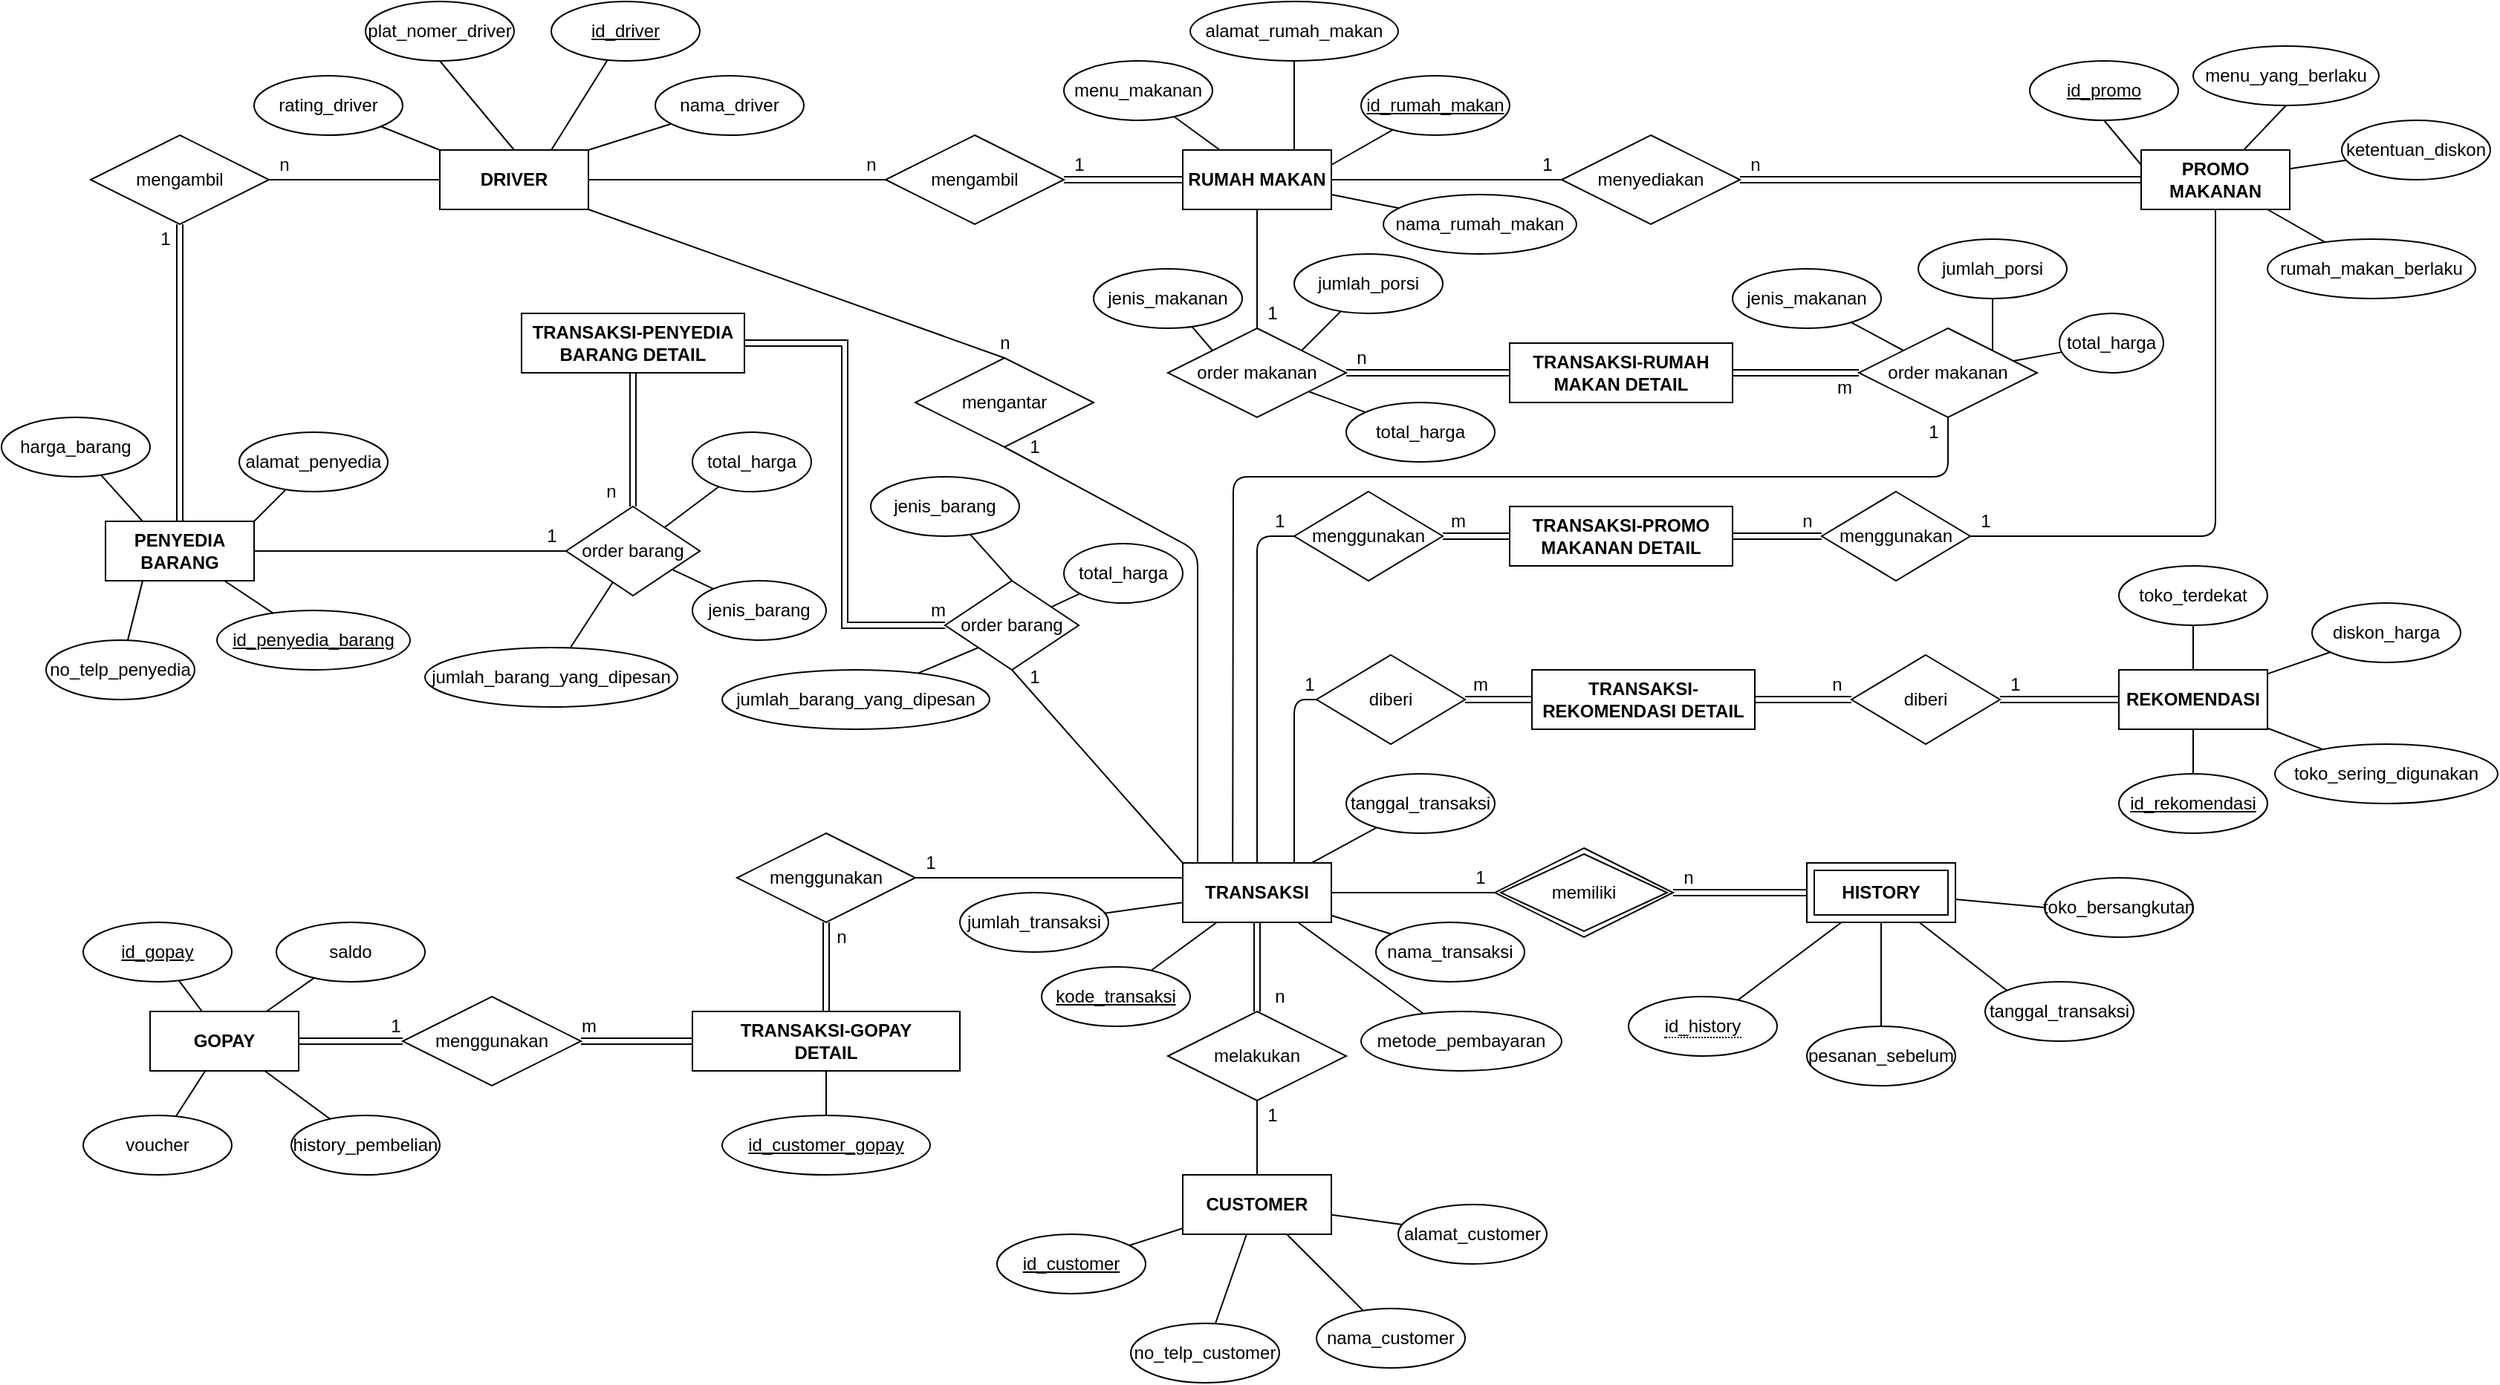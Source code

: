 <mxfile version="14.7.5" type="device"><diagram id="R2lEEEUBdFMjLlhIrx00" name="Page-1"><mxGraphModel dx="1020" dy="2212" grid="1" gridSize="10" guides="1" tooltips="1" connect="1" arrows="1" fold="1" page="1" pageScale="1" pageWidth="850" pageHeight="1100" math="0" shadow="0" extFonts="Permanent Marker^https://fonts.googleapis.com/css?family=Permanent+Marker"><root><mxCell id="0"/><mxCell id="1" parent="0"/><mxCell id="wQ3jVBRf1SH3BUSoqMfh-9" style="edgeStyle=orthogonalEdgeStyle;rounded=0;orthogonalLoop=1;jettySize=auto;html=1;shape=link;" parent="1" source="zCPy-GiqbjYnauFLNPoR-1" target="wQ3jVBRf1SH3BUSoqMfh-6" edge="1"><mxGeometry relative="1" as="geometry"/></mxCell><mxCell id="zCPy-GiqbjYnauFLNPoR-1" value="TRANSAKSI" style="whiteSpace=wrap;html=1;align=center;fontStyle=1" parent="1" vertex="1"><mxGeometry x="805" y="-410" width="100" height="40" as="geometry"/></mxCell><mxCell id="zCPy-GiqbjYnauFLNPoR-2" value="no_telp_customer" style="ellipse;whiteSpace=wrap;html=1;align=center;" parent="1" vertex="1"><mxGeometry x="770" y="-100" width="100" height="40" as="geometry"/></mxCell><mxCell id="zCPy-GiqbjYnauFLNPoR-3" value="alamat_customer" style="ellipse;whiteSpace=wrap;html=1;align=center;" parent="1" vertex="1"><mxGeometry x="950" y="-180" width="100" height="40" as="geometry"/></mxCell><mxCell id="zCPy-GiqbjYnauFLNPoR-4" value="nama_customer" style="ellipse;whiteSpace=wrap;html=1;align=center;" parent="1" vertex="1"><mxGeometry x="895" y="-110" width="100" height="40" as="geometry"/></mxCell><mxCell id="zCPy-GiqbjYnauFLNPoR-5" value="id_customer" style="ellipse;whiteSpace=wrap;html=1;align=center;fontStyle=4" parent="1" vertex="1"><mxGeometry x="680" y="-160" width="100" height="40" as="geometry"/></mxCell><mxCell id="zCPy-GiqbjYnauFLNPoR-6" value="&lt;b&gt;RUMAH MAKAN&lt;/b&gt;" style="whiteSpace=wrap;html=1;align=center;" parent="1" vertex="1"><mxGeometry x="805" y="-890" width="100" height="40" as="geometry"/></mxCell><mxCell id="zCPy-GiqbjYnauFLNPoR-8" value="menu_makanan" style="ellipse;whiteSpace=wrap;html=1;align=center;" parent="1" vertex="1"><mxGeometry x="725" y="-950" width="100" height="40" as="geometry"/></mxCell><mxCell id="zCPy-GiqbjYnauFLNPoR-9" value="alamat_rumah_makan" style="ellipse;whiteSpace=wrap;html=1;align=center;" parent="1" vertex="1"><mxGeometry x="810" y="-990" width="140" height="40" as="geometry"/></mxCell><mxCell id="zCPy-GiqbjYnauFLNPoR-10" value="nama_rumah_makan" style="ellipse;whiteSpace=wrap;html=1;align=center;" parent="1" vertex="1"><mxGeometry x="940" y="-860" width="130" height="40" as="geometry"/></mxCell><mxCell id="zCPy-GiqbjYnauFLNPoR-11" value="&lt;u&gt;id_rumah_makan&lt;/u&gt;" style="ellipse;whiteSpace=wrap;html=1;align=center;" parent="1" vertex="1"><mxGeometry x="925" y="-940" width="100" height="40" as="geometry"/></mxCell><mxCell id="6p3VLDAafcwre31My86s-50" style="edgeStyle=orthogonalEdgeStyle;shape=link;rounded=0;orthogonalLoop=1;jettySize=auto;html=1;entryX=0;entryY=0.5;entryDx=0;entryDy=0;" parent="1" source="zCPy-GiqbjYnauFLNPoR-12" target="6p3VLDAafcwre31My86s-41" edge="1"><mxGeometry relative="1" as="geometry"/></mxCell><mxCell id="zCPy-GiqbjYnauFLNPoR-12" value="order makanan" style="shape=rhombus;perimeter=rhombusPerimeter;whiteSpace=wrap;html=1;align=center;" parent="1" vertex="1"><mxGeometry x="795" y="-770" width="120" height="60" as="geometry"/></mxCell><mxCell id="zCPy-GiqbjYnauFLNPoR-13" value="GOPAY" style="whiteSpace=wrap;html=1;align=center;fontStyle=1" parent="1" vertex="1"><mxGeometry x="110" y="-310" width="100" height="40" as="geometry"/></mxCell><mxCell id="zCPy-GiqbjYnauFLNPoR-14" value="PENYEDIA BARANG" style="whiteSpace=wrap;html=1;align=center;fontStyle=1" parent="1" vertex="1"><mxGeometry x="80" y="-640" width="100" height="40" as="geometry"/></mxCell><mxCell id="zCPy-GiqbjYnauFLNPoR-15" value="order barang" style="shape=rhombus;perimeter=rhombusPerimeter;whiteSpace=wrap;html=1;align=center;" parent="1" vertex="1"><mxGeometry x="645" y="-600" width="90" height="60" as="geometry"/></mxCell><mxCell id="zCPy-GiqbjYnauFLNPoR-17" value="mengantar" style="shape=rhombus;perimeter=rhombusPerimeter;whiteSpace=wrap;html=1;align=center;" parent="1" vertex="1"><mxGeometry x="625" y="-750" width="120" height="60" as="geometry"/></mxCell><mxCell id="zCPy-GiqbjYnauFLNPoR-18" value="&lt;b&gt;DRIVER&lt;/b&gt;" style="whiteSpace=wrap;html=1;align=center;" parent="1" vertex="1"><mxGeometry x="305" y="-890" width="100" height="40" as="geometry"/></mxCell><mxCell id="_7qQx-xqpK2Z4sKuc0su-14" style="edgeStyle=orthogonalEdgeStyle;rounded=0;orthogonalLoop=1;jettySize=auto;html=1;shape=link;exitX=1;exitY=0.5;exitDx=0;exitDy=0;" parent="1" source="zCPy-GiqbjYnauFLNPoR-19" target="zCPy-GiqbjYnauFLNPoR-20" edge="1"><mxGeometry relative="1" as="geometry"><Array as="points"/><mxPoint x="1285" y="-870" as="sourcePoint"/></mxGeometry></mxCell><mxCell id="zCPy-GiqbjYnauFLNPoR-19" value="menyediakan" style="shape=rhombus;perimeter=rhombusPerimeter;whiteSpace=wrap;html=1;align=center;" parent="1" vertex="1"><mxGeometry x="1060" y="-900" width="120" height="60" as="geometry"/></mxCell><mxCell id="zCPy-GiqbjYnauFLNPoR-20" value="PROMO MAKANAN" style="whiteSpace=wrap;html=1;align=center;fontStyle=1" parent="1" vertex="1"><mxGeometry x="1450" y="-890" width="100" height="40" as="geometry"/></mxCell><mxCell id="_7qQx-xqpK2Z4sKuc0su-68" style="edgeStyle=orthogonalEdgeStyle;shape=link;rounded=0;orthogonalLoop=1;jettySize=auto;html=1;" parent="1" source="6p3VLDAafcwre31My86s-1" target="zCPy-GiqbjYnauFLNPoR-13" edge="1"><mxGeometry relative="1" as="geometry"><mxPoint x="160" y="-370" as="sourcePoint"/></mxGeometry></mxCell><mxCell id="6p3VLDAafcwre31My86s-3" style="edgeStyle=orthogonalEdgeStyle;rounded=0;orthogonalLoop=1;jettySize=auto;html=1;entryX=0.5;entryY=0;entryDx=0;entryDy=0;shape=link;" parent="1" source="zCPy-GiqbjYnauFLNPoR-25" target="6p3VLDAafcwre31My86s-2" edge="1"><mxGeometry relative="1" as="geometry"/></mxCell><mxCell id="zCPy-GiqbjYnauFLNPoR-25" value="menggunakan" style="shape=rhombus;perimeter=rhombusPerimeter;whiteSpace=wrap;html=1;align=center;" parent="1" vertex="1"><mxGeometry x="505" y="-430" width="120" height="60" as="geometry"/></mxCell><mxCell id="zCPy-GiqbjYnauFLNPoR-26" value="REKOMENDASI" style="whiteSpace=wrap;html=1;align=center;fontStyle=1" parent="1" vertex="1"><mxGeometry x="1435" y="-540" width="100" height="40" as="geometry"/></mxCell><mxCell id="_7qQx-xqpK2Z4sKuc0su-38" style="edgeStyle=orthogonalEdgeStyle;shape=link;rounded=0;orthogonalLoop=1;jettySize=auto;html=1;entryX=1;entryY=0.5;entryDx=0;entryDy=0;exitX=0;exitY=0.5;exitDx=0;exitDy=0;" parent="1" source="_7qQx-xqpK2Z4sKuc0su-39" target="_7qQx-xqpK2Z4sKuc0su-42" edge="1"><mxGeometry relative="1" as="geometry"><mxPoint x="1215" y="-390" as="sourcePoint"/><mxPoint x="1135" y="-390" as="targetPoint"/></mxGeometry></mxCell><mxCell id="zCPy-GiqbjYnauFLNPoR-29" value="id_driver" style="ellipse;whiteSpace=wrap;html=1;align=center;fontStyle=4" parent="1" vertex="1"><mxGeometry x="380" y="-990" width="100" height="40" as="geometry"/></mxCell><mxCell id="zCPy-GiqbjYnauFLNPoR-30" value="menu_yang_berlaku" style="ellipse;whiteSpace=wrap;html=1;align=center;" parent="1" vertex="1"><mxGeometry x="1485" y="-960" width="125" height="40" as="geometry"/></mxCell><mxCell id="zCPy-GiqbjYnauFLNPoR-31" value="rumah_makan_berlaku" style="ellipse;whiteSpace=wrap;html=1;align=center;" parent="1" vertex="1"><mxGeometry x="1535" y="-830" width="140" height="40" as="geometry"/></mxCell><mxCell id="zCPy-GiqbjYnauFLNPoR-32" value="ketentuan_diskon" style="ellipse;whiteSpace=wrap;html=1;align=center;" parent="1" vertex="1"><mxGeometry x="1585" y="-910" width="100" height="40" as="geometry"/></mxCell><mxCell id="zCPy-GiqbjYnauFLNPoR-33" value="no_telp_penyedia" style="ellipse;whiteSpace=wrap;html=1;align=center;" parent="1" vertex="1"><mxGeometry x="40" y="-560" width="100" height="40" as="geometry"/></mxCell><mxCell id="zCPy-GiqbjYnauFLNPoR-34" value="harga_barang" style="ellipse;whiteSpace=wrap;html=1;align=center;" parent="1" vertex="1"><mxGeometry x="10" y="-710" width="100" height="40" as="geometry"/></mxCell><mxCell id="zCPy-GiqbjYnauFLNPoR-35" value="alamat_penyedia" style="ellipse;whiteSpace=wrap;html=1;align=center;" parent="1" vertex="1"><mxGeometry x="170" y="-700" width="100" height="40" as="geometry"/></mxCell><mxCell id="zCPy-GiqbjYnauFLNPoR-36" value="id_penyedia_barang" style="ellipse;whiteSpace=wrap;html=1;align=center;fontStyle=4" parent="1" vertex="1"><mxGeometry x="155" y="-580" width="130" height="40" as="geometry"/></mxCell><mxCell id="zCPy-GiqbjYnauFLNPoR-37" value="voucher" style="ellipse;whiteSpace=wrap;html=1;align=center;" parent="1" vertex="1"><mxGeometry x="65" y="-240" width="100" height="40" as="geometry"/></mxCell><mxCell id="zCPy-GiqbjYnauFLNPoR-38" value="history_pembelian" style="ellipse;whiteSpace=wrap;html=1;align=center;" parent="1" vertex="1"><mxGeometry x="205" y="-240" width="100" height="40" as="geometry"/></mxCell><mxCell id="zCPy-GiqbjYnauFLNPoR-39" value="saldo" style="ellipse;whiteSpace=wrap;html=1;align=center;" parent="1" vertex="1"><mxGeometry x="195" y="-370" width="100" height="40" as="geometry"/></mxCell><mxCell id="zCPy-GiqbjYnauFLNPoR-40" value="&lt;u&gt;id_gopay&lt;/u&gt;" style="ellipse;whiteSpace=wrap;html=1;align=center;" parent="1" vertex="1"><mxGeometry x="65" y="-370" width="100" height="40" as="geometry"/></mxCell><mxCell id="zCPy-GiqbjYnauFLNPoR-41" value="&lt;u&gt;id_promo&lt;/u&gt;" style="ellipse;whiteSpace=wrap;html=1;align=center;" parent="1" vertex="1"><mxGeometry x="1375" y="-950" width="100" height="40" as="geometry"/></mxCell><mxCell id="zCPy-GiqbjYnauFLNPoR-50" value="pesanan_sebelum" style="ellipse;whiteSpace=wrap;html=1;align=center;" parent="1" vertex="1"><mxGeometry x="1225" y="-300" width="100" height="40" as="geometry"/></mxCell><mxCell id="zCPy-GiqbjYnauFLNPoR-51" value="toko_bersangkutan" style="ellipse;whiteSpace=wrap;html=1;align=center;" parent="1" vertex="1"><mxGeometry x="1385" y="-400" width="100" height="40" as="geometry"/></mxCell><mxCell id="zCPy-GiqbjYnauFLNPoR-52" value="tanggal_transaksi" style="ellipse;whiteSpace=wrap;html=1;align=center;" parent="1" vertex="1"><mxGeometry x="1345" y="-330" width="100" height="40" as="geometry"/></mxCell><mxCell id="zCPy-GiqbjYnauFLNPoR-58" value="rating_driver" style="ellipse;whiteSpace=wrap;html=1;align=center;" parent="1" vertex="1"><mxGeometry x="180" y="-940" width="100" height="40" as="geometry"/></mxCell><mxCell id="zCPy-GiqbjYnauFLNPoR-59" value="plat_nomer_driver" style="ellipse;whiteSpace=wrap;html=1;align=center;" parent="1" vertex="1"><mxGeometry x="255" y="-990" width="100" height="40" as="geometry"/></mxCell><mxCell id="zCPy-GiqbjYnauFLNPoR-60" value="nama_driver" style="ellipse;whiteSpace=wrap;html=1;align=center;" parent="1" vertex="1"><mxGeometry x="450" y="-940" width="100" height="40" as="geometry"/></mxCell><mxCell id="zCPy-GiqbjYnauFLNPoR-73" value="toko_sering_digunakan" style="ellipse;whiteSpace=wrap;html=1;align=center;" parent="1" vertex="1"><mxGeometry x="1540" y="-490" width="150" height="40" as="geometry"/></mxCell><mxCell id="zCPy-GiqbjYnauFLNPoR-74" value="id_rekomendasi" style="ellipse;whiteSpace=wrap;html=1;align=center;fontStyle=4" parent="1" vertex="1"><mxGeometry x="1435" y="-470" width="100" height="40" as="geometry"/></mxCell><mxCell id="zCPy-GiqbjYnauFLNPoR-75" value="diskon_harga" style="ellipse;whiteSpace=wrap;html=1;align=center;" parent="1" vertex="1"><mxGeometry x="1565" y="-585" width="100" height="40" as="geometry"/></mxCell><mxCell id="zCPy-GiqbjYnauFLNPoR-76" value="toko_terdekat" style="ellipse;whiteSpace=wrap;html=1;align=center;" parent="1" vertex="1"><mxGeometry x="1435" y="-610" width="100" height="40" as="geometry"/></mxCell><mxCell id="zCPy-GiqbjYnauFLNPoR-79" value="" style="endArrow=none;html=1;rounded=0;" parent="1" source="zCPy-GiqbjYnauFLNPoR-76" target="zCPy-GiqbjYnauFLNPoR-26" edge="1"><mxGeometry relative="1" as="geometry"><mxPoint x="1275" y="-580" as="sourcePoint"/><mxPoint x="1445" y="-580" as="targetPoint"/></mxGeometry></mxCell><mxCell id="zCPy-GiqbjYnauFLNPoR-80" value="" style="endArrow=none;html=1;rounded=0;exitX=0.5;exitY=1;exitDx=0;exitDy=0;" parent="1" source="zCPy-GiqbjYnauFLNPoR-30" target="zCPy-GiqbjYnauFLNPoR-20" edge="1"><mxGeometry relative="1" as="geometry"><mxPoint x="1780" y="-720" as="sourcePoint"/><mxPoint x="1940" y="-720" as="targetPoint"/></mxGeometry></mxCell><mxCell id="zCPy-GiqbjYnauFLNPoR-81" value="" style="endArrow=none;html=1;rounded=0;" parent="1" source="zCPy-GiqbjYnauFLNPoR-32" target="zCPy-GiqbjYnauFLNPoR-20" edge="1"><mxGeometry relative="1" as="geometry"><mxPoint x="1790" y="-710" as="sourcePoint"/><mxPoint x="1950" y="-710" as="targetPoint"/></mxGeometry></mxCell><mxCell id="zCPy-GiqbjYnauFLNPoR-82" value="" style="endArrow=none;html=1;rounded=0;" parent="1" source="zCPy-GiqbjYnauFLNPoR-31" target="zCPy-GiqbjYnauFLNPoR-20" edge="1"><mxGeometry relative="1" as="geometry"><mxPoint x="1595" y="-870" as="sourcePoint"/><mxPoint x="1960" y="-700" as="targetPoint"/></mxGeometry></mxCell><mxCell id="zCPy-GiqbjYnauFLNPoR-83" value="" style="endArrow=none;html=1;rounded=0;exitX=0.5;exitY=0;exitDx=0;exitDy=0;entryX=0.5;entryY=1;entryDx=0;entryDy=0;" parent="1" source="zCPy-GiqbjYnauFLNPoR-74" target="zCPy-GiqbjYnauFLNPoR-26" edge="1"><mxGeometry relative="1" as="geometry"><mxPoint x="1405" y="-480" as="sourcePoint"/><mxPoint x="1565" y="-480" as="targetPoint"/></mxGeometry></mxCell><mxCell id="zCPy-GiqbjYnauFLNPoR-84" value="" style="endArrow=none;html=1;rounded=0;" parent="1" source="zCPy-GiqbjYnauFLNPoR-26" target="zCPy-GiqbjYnauFLNPoR-73" edge="1"><mxGeometry relative="1" as="geometry"><mxPoint x="1415" y="-470" as="sourcePoint"/><mxPoint x="1575" y="-470" as="targetPoint"/></mxGeometry></mxCell><mxCell id="zCPy-GiqbjYnauFLNPoR-85" value="" style="endArrow=none;html=1;rounded=0;" parent="1" source="zCPy-GiqbjYnauFLNPoR-26" target="zCPy-GiqbjYnauFLNPoR-75" edge="1"><mxGeometry relative="1" as="geometry"><mxPoint x="1425" y="-460" as="sourcePoint"/><mxPoint x="1585" y="-460" as="targetPoint"/></mxGeometry></mxCell><mxCell id="zCPy-GiqbjYnauFLNPoR-87" value="" style="endArrow=none;html=1;rounded=0;entryX=1;entryY=0.25;entryDx=0;entryDy=0;" parent="1" source="zCPy-GiqbjYnauFLNPoR-11" target="zCPy-GiqbjYnauFLNPoR-6" edge="1"><mxGeometry relative="1" as="geometry"><mxPoint x="1675" y="-640" as="sourcePoint"/><mxPoint x="935" y="-860" as="targetPoint"/></mxGeometry></mxCell><mxCell id="zCPy-GiqbjYnauFLNPoR-89" value="" style="endArrow=none;html=1;rounded=0;exitX=0.75;exitY=0;exitDx=0;exitDy=0;" parent="1" source="zCPy-GiqbjYnauFLNPoR-6" target="zCPy-GiqbjYnauFLNPoR-9" edge="1"><mxGeometry relative="1" as="geometry"><mxPoint x="1145" y="-870" as="sourcePoint"/><mxPoint x="1085" y="-890" as="targetPoint"/></mxGeometry></mxCell><mxCell id="zCPy-GiqbjYnauFLNPoR-90" value="" style="endArrow=none;html=1;rounded=0;" parent="1" source="zCPy-GiqbjYnauFLNPoR-37" target="zCPy-GiqbjYnauFLNPoR-13" edge="1"><mxGeometry relative="1" as="geometry"><mxPoint x="207.5" y="-340" as="sourcePoint"/><mxPoint x="12.5" y="-150" as="targetPoint"/></mxGeometry></mxCell><mxCell id="zCPy-GiqbjYnauFLNPoR-91" value="" style="endArrow=none;html=1;rounded=0;" parent="1" source="zCPy-GiqbjYnauFLNPoR-13" target="zCPy-GiqbjYnauFLNPoR-38" edge="1"><mxGeometry relative="1" as="geometry"><mxPoint x="135" y="-450" as="sourcePoint"/><mxPoint x="245" y="-290" as="targetPoint"/></mxGeometry></mxCell><mxCell id="zCPy-GiqbjYnauFLNPoR-92" value="" style="endArrow=none;html=1;rounded=0;" parent="1" source="zCPy-GiqbjYnauFLNPoR-39" target="zCPy-GiqbjYnauFLNPoR-13" edge="1"><mxGeometry relative="1" as="geometry"><mxPoint x="145" y="-440" as="sourcePoint"/><mxPoint x="205" y="-280" as="targetPoint"/></mxGeometry></mxCell><mxCell id="zCPy-GiqbjYnauFLNPoR-93" value="" style="endArrow=none;html=1;rounded=0;" parent="1" source="zCPy-GiqbjYnauFLNPoR-40" target="zCPy-GiqbjYnauFLNPoR-13" edge="1"><mxGeometry relative="1" as="geometry"><mxPoint x="155" y="-430" as="sourcePoint"/><mxPoint x="95" y="-450" as="targetPoint"/></mxGeometry></mxCell><mxCell id="zCPy-GiqbjYnauFLNPoR-94" value="" style="endArrow=none;html=1;rounded=0;entryX=0.5;entryY=0;entryDx=0;entryDy=0;exitX=0.5;exitY=1;exitDx=0;exitDy=0;" parent="1" source="zCPy-GiqbjYnauFLNPoR-59" target="zCPy-GiqbjYnauFLNPoR-18" edge="1"><mxGeometry relative="1" as="geometry"><mxPoint x="605" y="-820" as="sourcePoint"/><mxPoint x="565" y="-780" as="targetPoint"/></mxGeometry></mxCell><mxCell id="zCPy-GiqbjYnauFLNPoR-95" value="" style="endArrow=none;html=1;rounded=0;entryX=1;entryY=0;entryDx=0;entryDy=0;" parent="1" source="zCPy-GiqbjYnauFLNPoR-60" target="zCPy-GiqbjYnauFLNPoR-18" edge="1"><mxGeometry relative="1" as="geometry"><mxPoint x="615" y="-810" as="sourcePoint"/><mxPoint x="575" y="-770" as="targetPoint"/></mxGeometry></mxCell><mxCell id="zCPy-GiqbjYnauFLNPoR-96" value="" style="endArrow=none;html=1;rounded=0;entryX=1;entryY=0.75;entryDx=0;entryDy=0;" parent="1" source="zCPy-GiqbjYnauFLNPoR-10" target="zCPy-GiqbjYnauFLNPoR-6" edge="1"><mxGeometry relative="1" as="geometry"><mxPoint x="1005" y="-880" as="sourcePoint"/><mxPoint x="935" y="-850" as="targetPoint"/></mxGeometry></mxCell><mxCell id="zCPy-GiqbjYnauFLNPoR-97" value="" style="endArrow=none;html=1;rounded=0;entryX=0.25;entryY=0;entryDx=0;entryDy=0;" parent="1" source="zCPy-GiqbjYnauFLNPoR-8" target="zCPy-GiqbjYnauFLNPoR-6" edge="1"><mxGeometry relative="1" as="geometry"><mxPoint x="865" y="-880" as="sourcePoint"/><mxPoint x="825" y="-840" as="targetPoint"/></mxGeometry></mxCell><mxCell id="zCPy-GiqbjYnauFLNPoR-98" value="" style="endArrow=none;html=1;rounded=0;entryX=0.75;entryY=0;entryDx=0;entryDy=0;" parent="1" source="zCPy-GiqbjYnauFLNPoR-29" target="zCPy-GiqbjYnauFLNPoR-18" edge="1"><mxGeometry relative="1" as="geometry"><mxPoint x="645" y="-780" as="sourcePoint"/><mxPoint x="605" y="-740" as="targetPoint"/></mxGeometry></mxCell><mxCell id="zCPy-GiqbjYnauFLNPoR-99" value="" style="endArrow=none;html=1;rounded=0;" parent="1" source="zCPy-GiqbjYnauFLNPoR-58" target="zCPy-GiqbjYnauFLNPoR-18" edge="1"><mxGeometry relative="1" as="geometry"><mxPoint x="655" y="-770" as="sourcePoint"/><mxPoint x="615" y="-730" as="targetPoint"/></mxGeometry></mxCell><mxCell id="zCPy-GiqbjYnauFLNPoR-100" value="" style="endArrow=none;html=1;rounded=0;exitX=1;exitY=0;exitDx=0;exitDy=0;" parent="1" source="zCPy-GiqbjYnauFLNPoR-14" target="zCPy-GiqbjYnauFLNPoR-35" edge="1"><mxGeometry relative="1" as="geometry"><mxPoint x="-190" y="-770" as="sourcePoint"/><mxPoint x="241.327" y="-683.615" as="targetPoint"/></mxGeometry></mxCell><mxCell id="zCPy-GiqbjYnauFLNPoR-101" value="" style="endArrow=none;html=1;rounded=0;entryX=0.25;entryY=0;entryDx=0;entryDy=0;" parent="1" source="zCPy-GiqbjYnauFLNPoR-34" target="zCPy-GiqbjYnauFLNPoR-14" edge="1"><mxGeometry relative="1" as="geometry"><mxPoint x="-180" y="-760" as="sourcePoint"/><mxPoint x="-20" y="-760" as="targetPoint"/></mxGeometry></mxCell><mxCell id="zCPy-GiqbjYnauFLNPoR-106" value="" style="endArrow=none;html=1;rounded=0;entryX=0.25;entryY=1;entryDx=0;entryDy=0;" parent="1" source="zCPy-GiqbjYnauFLNPoR-33" target="zCPy-GiqbjYnauFLNPoR-14" edge="1"><mxGeometry relative="1" as="geometry"><mxPoint x="-130" y="-710" as="sourcePoint"/><mxPoint x="30" y="-710" as="targetPoint"/></mxGeometry></mxCell><mxCell id="zCPy-GiqbjYnauFLNPoR-110" value="" style="endArrow=none;html=1;rounded=0;entryX=0;entryY=0.5;entryDx=0;entryDy=0;" parent="1" source="_7qQx-xqpK2Z4sKuc0su-39" target="zCPy-GiqbjYnauFLNPoR-51" edge="1"><mxGeometry relative="1" as="geometry"><mxPoint x="1315" y="-390" as="sourcePoint"/><mxPoint x="1125" y="-300" as="targetPoint"/></mxGeometry></mxCell><mxCell id="zCPy-GiqbjYnauFLNPoR-111" value="" style="endArrow=none;html=1;rounded=0;entryX=0;entryY=0;entryDx=0;entryDy=0;" parent="1" source="_7qQx-xqpK2Z4sKuc0su-39" target="zCPy-GiqbjYnauFLNPoR-52" edge="1"><mxGeometry relative="1" as="geometry"><mxPoint x="1290" y="-370" as="sourcePoint"/><mxPoint x="1135" y="-290" as="targetPoint"/></mxGeometry></mxCell><mxCell id="zCPy-GiqbjYnauFLNPoR-112" value="" style="endArrow=none;html=1;rounded=0;" parent="1" source="_7qQx-xqpK2Z4sKuc0su-39" target="_7qQx-xqpK2Z4sKuc0su-41" edge="1"><mxGeometry relative="1" as="geometry"><mxPoint x="1215" y="-370" as="sourcePoint"/><mxPoint x="1189.096" y="-327.524" as="targetPoint"/></mxGeometry></mxCell><mxCell id="zCPy-GiqbjYnauFLNPoR-113" value="" style="endArrow=none;html=1;rounded=0;entryX=0.5;entryY=0;entryDx=0;entryDy=0;" parent="1" source="_7qQx-xqpK2Z4sKuc0su-39" target="zCPy-GiqbjYnauFLNPoR-50" edge="1"><mxGeometry relative="1" as="geometry"><mxPoint x="1261" y="-370" as="sourcePoint"/><mxPoint x="1155" y="-270" as="targetPoint"/></mxGeometry></mxCell><mxCell id="_7qQx-xqpK2Z4sKuc0su-1" value="" style="endArrow=none;html=1;rounded=0;exitX=0;exitY=0.25;exitDx=0;exitDy=0;entryX=0.5;entryY=1;entryDx=0;entryDy=0;" parent="1" source="zCPy-GiqbjYnauFLNPoR-20" target="zCPy-GiqbjYnauFLNPoR-41" edge="1"><mxGeometry relative="1" as="geometry"><mxPoint x="1627.6" y="-903" as="sourcePoint"/><mxPoint x="1560" y="-880" as="targetPoint"/></mxGeometry></mxCell><mxCell id="_7qQx-xqpK2Z4sKuc0su-7" value="n" style="text;html=1;align=center;verticalAlign=middle;resizable=0;points=[];autosize=1;" parent="1" vertex="1"><mxGeometry x="915" y="-760" width="20" height="20" as="geometry"/></mxCell><mxCell id="_7qQx-xqpK2Z4sKuc0su-9" value="m" style="text;html=1;align=center;verticalAlign=middle;resizable=0;points=[];autosize=1;" parent="1" vertex="1"><mxGeometry x="1235" y="-740" width="30" height="20" as="geometry"/></mxCell><mxCell id="_7qQx-xqpK2Z4sKuc0su-13" value="n" style="text;html=1;align=center;verticalAlign=middle;resizable=0;points=[];autosize=1;" parent="1" vertex="1"><mxGeometry x="1180" y="-890" width="20" height="20" as="geometry"/></mxCell><mxCell id="_7qQx-xqpK2Z4sKuc0su-15" value="1" style="text;html=1;align=center;verticalAlign=middle;resizable=0;points=[];autosize=1;" parent="1" vertex="1"><mxGeometry x="1040" y="-890" width="20" height="20" as="geometry"/></mxCell><mxCell id="_7qQx-xqpK2Z4sKuc0su-16" value="" style="endArrow=none;html=1;entryX=0;entryY=0.5;entryDx=0;entryDy=0;exitX=1;exitY=0.5;exitDx=0;exitDy=0;shape=link;" parent="1" source="6p3VLDAafcwre31My86s-59" target="6p3VLDAafcwre31My86s-64" edge="1"><mxGeometry width="50" height="50" relative="1" as="geometry"><mxPoint x="865" y="-560" as="sourcePoint"/><mxPoint x="1025" y="-630" as="targetPoint"/></mxGeometry></mxCell><mxCell id="_7qQx-xqpK2Z4sKuc0su-17" value="n" style="text;html=1;align=center;verticalAlign=middle;resizable=0;points=[];autosize=1;" parent="1" vertex="1"><mxGeometry x="1215" y="-650" width="20" height="20" as="geometry"/></mxCell><mxCell id="_7qQx-xqpK2Z4sKuc0su-18" value="" style="endArrow=none;html=1;entryX=1;entryY=0.5;entryDx=0;entryDy=0;exitX=0;exitY=0.5;exitDx=0;exitDy=0;shape=link;" parent="1" source="6p3VLDAafcwre31My86s-58" target="6p3VLDAafcwre31My86s-64" edge="1"><mxGeometry width="50" height="50" relative="1" as="geometry"><mxPoint x="915" y="-560" as="sourcePoint"/><mxPoint x="1145" y="-630" as="targetPoint"/></mxGeometry></mxCell><mxCell id="_7qQx-xqpK2Z4sKuc0su-19" value="m" style="text;html=1;align=center;verticalAlign=middle;resizable=0;points=[];autosize=1;" parent="1" vertex="1"><mxGeometry x="975" y="-650" width="30" height="20" as="geometry"/></mxCell><mxCell id="_7qQx-xqpK2Z4sKuc0su-23" style="edgeStyle=orthogonalEdgeStyle;shape=link;rounded=0;orthogonalLoop=1;jettySize=auto;html=1;entryX=0;entryY=0.5;entryDx=0;entryDy=0;" parent="1" source="_7qQx-xqpK2Z4sKuc0su-20" target="zCPy-GiqbjYnauFLNPoR-6" edge="1"><mxGeometry relative="1" as="geometry"/></mxCell><mxCell id="_7qQx-xqpK2Z4sKuc0su-20" value="mengambil" style="shape=rhombus;perimeter=rhombusPerimeter;whiteSpace=wrap;html=1;align=center;" parent="1" vertex="1"><mxGeometry x="605" y="-900" width="120" height="60" as="geometry"/></mxCell><mxCell id="_7qQx-xqpK2Z4sKuc0su-21" value="" style="endArrow=none;html=1;entryX=1;entryY=0.5;entryDx=0;entryDy=0;exitX=0;exitY=0.5;exitDx=0;exitDy=0;" parent="1" source="_7qQx-xqpK2Z4sKuc0su-20" target="zCPy-GiqbjYnauFLNPoR-18" edge="1"><mxGeometry width="50" height="50" relative="1" as="geometry"><mxPoint x="515" y="-870" as="sourcePoint"/><mxPoint x="855" y="-750" as="targetPoint"/></mxGeometry></mxCell><mxCell id="_7qQx-xqpK2Z4sKuc0su-22" value="1" style="text;html=1;align=center;verticalAlign=middle;resizable=0;points=[];autosize=1;" parent="1" vertex="1"><mxGeometry x="725" y="-890" width="20" height="20" as="geometry"/></mxCell><mxCell id="_7qQx-xqpK2Z4sKuc0su-24" value="n" style="text;html=1;align=center;verticalAlign=middle;resizable=0;points=[];autosize=1;" parent="1" vertex="1"><mxGeometry x="585" y="-890" width="20" height="20" as="geometry"/></mxCell><mxCell id="_7qQx-xqpK2Z4sKuc0su-30" value="n" style="text;html=1;align=center;verticalAlign=middle;resizable=0;points=[];autosize=1;" parent="1" vertex="1"><mxGeometry x="565" y="-370" width="20" height="20" as="geometry"/></mxCell><mxCell id="_7qQx-xqpK2Z4sKuc0su-31" value="m" style="text;html=1;align=center;verticalAlign=middle;resizable=0;points=[];autosize=1;" parent="1" vertex="1"><mxGeometry x="390" y="-310" width="30" height="20" as="geometry"/></mxCell><mxCell id="_7qQx-xqpK2Z4sKuc0su-36" value="" style="endArrow=none;html=1;entryX=0;entryY=0.5;entryDx=0;entryDy=0;exitX=1;exitY=0.5;exitDx=0;exitDy=0;" parent="1" source="zCPy-GiqbjYnauFLNPoR-1" target="_7qQx-xqpK2Z4sKuc0su-42" edge="1"><mxGeometry width="50" height="50" relative="1" as="geometry"><mxPoint x="815" y="-400" as="sourcePoint"/><mxPoint x="1015" y="-390" as="targetPoint"/><Array as="points"/></mxGeometry></mxCell><mxCell id="_7qQx-xqpK2Z4sKuc0su-37" value="n" style="text;html=1;align=center;verticalAlign=middle;resizable=0;points=[];autosize=1;" parent="1" vertex="1"><mxGeometry x="1135" y="-410" width="20" height="20" as="geometry"/></mxCell><mxCell id="_7qQx-xqpK2Z4sKuc0su-39" value="HISTORY" style="shape=ext;margin=3;double=1;whiteSpace=wrap;html=1;align=center;fontStyle=1" parent="1" vertex="1"><mxGeometry x="1225" y="-410" width="100" height="40" as="geometry"/></mxCell><mxCell id="_7qQx-xqpK2Z4sKuc0su-41" value="&lt;span style=&quot;border-bottom: 1px dotted&quot;&gt;id_history&lt;/span&gt;" style="ellipse;whiteSpace=wrap;html=1;align=center;" parent="1" vertex="1"><mxGeometry x="1105" y="-320" width="100" height="40" as="geometry"/></mxCell><mxCell id="_7qQx-xqpK2Z4sKuc0su-42" value="memiliki" style="shape=rhombus;double=1;perimeter=rhombusPerimeter;whiteSpace=wrap;html=1;align=center;" parent="1" vertex="1"><mxGeometry x="1015" y="-420" width="120" height="60" as="geometry"/></mxCell><mxCell id="_7qQx-xqpK2Z4sKuc0su-44" value="1" style="text;html=1;align=center;verticalAlign=middle;resizable=0;points=[];autosize=1;" parent="1" vertex="1"><mxGeometry x="995" y="-410" width="20" height="20" as="geometry"/></mxCell><mxCell id="_7qQx-xqpK2Z4sKuc0su-48" value="" style="endArrow=none;html=1;exitX=1;exitY=0.5;exitDx=0;exitDy=0;entryX=0;entryY=0.5;entryDx=0;entryDy=0;shape=link;" parent="1" source="FRT0Gg43aHULuBGoozpp-1" target="6p3VLDAafcwre31My86s-66" edge="1"><mxGeometry width="50" height="50" relative="1" as="geometry"><mxPoint x="985" y="-520" as="sourcePoint"/><mxPoint x="1035" y="-520" as="targetPoint"/></mxGeometry></mxCell><mxCell id="_7qQx-xqpK2Z4sKuc0su-49" value="n" style="text;html=1;align=center;verticalAlign=middle;resizable=0;points=[];autosize=1;" parent="1" vertex="1"><mxGeometry x="1235" y="-540" width="20" height="20" as="geometry"/></mxCell><mxCell id="_7qQx-xqpK2Z4sKuc0su-51" value="m" style="text;html=1;align=center;verticalAlign=middle;resizable=0;points=[];autosize=1;" parent="1" vertex="1"><mxGeometry x="990" y="-540" width="30" height="20" as="geometry"/></mxCell><mxCell id="_7qQx-xqpK2Z4sKuc0su-54" value="" style="endArrow=none;html=1;entryX=1;entryY=1;entryDx=0;entryDy=0;exitX=0.5;exitY=0;exitDx=0;exitDy=0;" parent="1" source="zCPy-GiqbjYnauFLNPoR-17" target="zCPy-GiqbjYnauFLNPoR-18" edge="1"><mxGeometry width="50" height="50" relative="1" as="geometry"><mxPoint x="615" y="-860" as="sourcePoint"/><mxPoint x="505" y="-860" as="targetPoint"/></mxGeometry></mxCell><mxCell id="_7qQx-xqpK2Z4sKuc0su-55" value="1" style="text;html=1;align=center;verticalAlign=middle;resizable=0;points=[];autosize=1;" parent="1" vertex="1"><mxGeometry x="695" y="-700" width="20" height="20" as="geometry"/></mxCell><mxCell id="_7qQx-xqpK2Z4sKuc0su-56" value="" style="endArrow=none;html=1;entryX=0.1;entryY=0;entryDx=0;entryDy=0;exitX=0.5;exitY=1;exitDx=0;exitDy=0;entryPerimeter=0;" parent="1" source="zCPy-GiqbjYnauFLNPoR-17" target="zCPy-GiqbjYnauFLNPoR-1" edge="1"><mxGeometry width="50" height="50" relative="1" as="geometry"><mxPoint x="715" y="-750" as="sourcePoint"/><mxPoint x="505" y="-840" as="targetPoint"/><Array as="points"><mxPoint x="815" y="-620"/></Array></mxGeometry></mxCell><mxCell id="_7qQx-xqpK2Z4sKuc0su-57" value="n" style="text;html=1;align=center;verticalAlign=middle;resizable=0;points=[];autosize=1;" parent="1" vertex="1"><mxGeometry x="675" y="-770" width="20" height="20" as="geometry"/></mxCell><mxCell id="_7qQx-xqpK2Z4sKuc0su-85" style="edgeStyle=orthogonalEdgeStyle;shape=link;rounded=0;orthogonalLoop=1;jettySize=auto;html=1;entryX=0.5;entryY=0;entryDx=0;entryDy=0;exitX=0.5;exitY=1;exitDx=0;exitDy=0;" parent="1" source="_7qQx-xqpK2Z4sKuc0su-58" target="zCPy-GiqbjYnauFLNPoR-14" edge="1"><mxGeometry relative="1" as="geometry"><mxPoint x="130" y="-710" as="sourcePoint"/></mxGeometry></mxCell><mxCell id="_7qQx-xqpK2Z4sKuc0su-58" value="mengambil" style="shape=rhombus;perimeter=rhombusPerimeter;whiteSpace=wrap;html=1;align=center;" parent="1" vertex="1"><mxGeometry x="70" y="-900" width="120" height="60" as="geometry"/></mxCell><mxCell id="_7qQx-xqpK2Z4sKuc0su-60" value="1" style="text;html=1;align=center;verticalAlign=middle;resizable=0;points=[];autosize=1;" parent="1" vertex="1"><mxGeometry x="110" y="-840" width="20" height="20" as="geometry"/></mxCell><mxCell id="_7qQx-xqpK2Z4sKuc0su-62" value="" style="endArrow=none;html=1;rounded=0;" parent="1" source="zCPy-GiqbjYnauFLNPoR-14" target="zCPy-GiqbjYnauFLNPoR-36" edge="1"><mxGeometry relative="1" as="geometry"><mxPoint x="600" y="-680" as="sourcePoint"/><mxPoint x="760" y="-680" as="targetPoint"/></mxGeometry></mxCell><mxCell id="_7qQx-xqpK2Z4sKuc0su-63" value="n" style="text;html=1;align=center;verticalAlign=middle;resizable=0;points=[];autosize=1;" parent="1" vertex="1"><mxGeometry x="190" y="-890" width="20" height="20" as="geometry"/></mxCell><mxCell id="_7qQx-xqpK2Z4sKuc0su-65" value="" style="endArrow=none;html=1;entryX=1;entryY=0.5;entryDx=0;entryDy=0;exitX=0;exitY=0.5;exitDx=0;exitDy=0;" parent="1" source="zCPy-GiqbjYnauFLNPoR-19" target="zCPy-GiqbjYnauFLNPoR-6" edge="1"><mxGeometry width="50" height="50" relative="1" as="geometry"><mxPoint x="715" y="-750" as="sourcePoint"/><mxPoint x="505" y="-840" as="targetPoint"/></mxGeometry></mxCell><mxCell id="_7qQx-xqpK2Z4sKuc0su-67" value="" style="endArrow=none;html=1;entryX=0;entryY=0.25;entryDx=0;entryDy=0;exitX=1;exitY=0.5;exitDx=0;exitDy=0;" parent="1" source="zCPy-GiqbjYnauFLNPoR-25" target="zCPy-GiqbjYnauFLNPoR-1" edge="1"><mxGeometry width="50" height="50" relative="1" as="geometry"><mxPoint x="565" y="-460" as="sourcePoint"/><mxPoint x="325" y="-460" as="targetPoint"/></mxGeometry></mxCell><mxCell id="_7qQx-xqpK2Z4sKuc0su-84" value="" style="endArrow=none;html=1;entryX=0;entryY=0.5;entryDx=0;entryDy=0;exitX=1;exitY=0.5;exitDx=0;exitDy=0;" parent="1" source="_7qQx-xqpK2Z4sKuc0su-58" target="zCPy-GiqbjYnauFLNPoR-18" edge="1"><mxGeometry width="50" height="50" relative="1" as="geometry"><mxPoint x="525" y="-410" as="sourcePoint"/><mxPoint x="285" y="-410" as="targetPoint"/><Array as="points"/></mxGeometry></mxCell><mxCell id="_7qQx-xqpK2Z4sKuc0su-89" value="jumlah_porsi" style="ellipse;whiteSpace=wrap;html=1;align=center;" parent="1" vertex="1"><mxGeometry x="880" y="-820" width="100" height="40" as="geometry"/></mxCell><mxCell id="_7qQx-xqpK2Z4sKuc0su-90" value="jenis_makanan" style="ellipse;whiteSpace=wrap;html=1;align=center;" parent="1" vertex="1"><mxGeometry x="745" y="-810" width="100" height="40" as="geometry"/></mxCell><mxCell id="_7qQx-xqpK2Z4sKuc0su-92" value="total_harga" style="ellipse;whiteSpace=wrap;html=1;align=center;" parent="1" vertex="1"><mxGeometry x="915" y="-720" width="100" height="40" as="geometry"/></mxCell><mxCell id="_7qQx-xqpK2Z4sKuc0su-93" value="" style="endArrow=none;html=1;exitX=0;exitY=0;exitDx=0;exitDy=0;" parent="1" source="zCPy-GiqbjYnauFLNPoR-12" target="_7qQx-xqpK2Z4sKuc0su-90" edge="1"><mxGeometry width="50" height="50" relative="1" as="geometry"><mxPoint x="455" y="-810" as="sourcePoint"/><mxPoint x="455" y="-880" as="targetPoint"/></mxGeometry></mxCell><mxCell id="_7qQx-xqpK2Z4sKuc0su-94" value="" style="endArrow=none;html=1;exitX=1;exitY=0;exitDx=0;exitDy=0;" parent="1" source="zCPy-GiqbjYnauFLNPoR-12" target="_7qQx-xqpK2Z4sKuc0su-89" edge="1"><mxGeometry width="50" height="50" relative="1" as="geometry"><mxPoint x="835" y="-745" as="sourcePoint"/><mxPoint x="814.077" y="-790.332" as="targetPoint"/></mxGeometry></mxCell><mxCell id="_7qQx-xqpK2Z4sKuc0su-95" value="" style="endArrow=none;html=1;" parent="1" source="zCPy-GiqbjYnauFLNPoR-12" target="_7qQx-xqpK2Z4sKuc0su-92" edge="1"><mxGeometry width="50" height="50" relative="1" as="geometry"><mxPoint x="845" y="-735" as="sourcePoint"/><mxPoint x="824.077" y="-780.332" as="targetPoint"/></mxGeometry></mxCell><mxCell id="_7qQx-xqpK2Z4sKuc0su-96" value="jenis_barang" style="ellipse;whiteSpace=wrap;html=1;align=center;" parent="1" vertex="1"><mxGeometry x="595" y="-670" width="100" height="40" as="geometry"/></mxCell><mxCell id="_7qQx-xqpK2Z4sKuc0su-97" value="jumlah_barang_yang_dipesan" style="ellipse;whiteSpace=wrap;html=1;align=center;" parent="1" vertex="1"><mxGeometry x="495" y="-540" width="180" height="40" as="geometry"/></mxCell><mxCell id="_7qQx-xqpK2Z4sKuc0su-98" value="total_harga" style="ellipse;whiteSpace=wrap;html=1;align=center;" parent="1" vertex="1"><mxGeometry x="725" y="-625" width="80" height="40" as="geometry"/></mxCell><mxCell id="_7qQx-xqpK2Z4sKuc0su-99" value="" style="endArrow=none;html=1;exitX=0.5;exitY=0;exitDx=0;exitDy=0;" parent="1" source="zCPy-GiqbjYnauFLNPoR-15" target="_7qQx-xqpK2Z4sKuc0su-96" edge="1"><mxGeometry width="50" height="50" relative="1" as="geometry"><mxPoint x="835" y="-705" as="sourcePoint"/><mxPoint x="814.077" y="-750.332" as="targetPoint"/></mxGeometry></mxCell><mxCell id="_7qQx-xqpK2Z4sKuc0su-100" value="" style="endArrow=none;html=1;exitX=0;exitY=1;exitDx=0;exitDy=0;" parent="1" source="zCPy-GiqbjYnauFLNPoR-15" target="_7qQx-xqpK2Z4sKuc0su-97" edge="1"><mxGeometry width="50" height="50" relative="1" as="geometry"><mxPoint x="845" y="-695" as="sourcePoint"/><mxPoint x="824.077" y="-740.332" as="targetPoint"/></mxGeometry></mxCell><mxCell id="_7qQx-xqpK2Z4sKuc0su-101" value="" style="endArrow=none;html=1;" parent="1" source="zCPy-GiqbjYnauFLNPoR-15" target="_7qQx-xqpK2Z4sKuc0su-98" edge="1"><mxGeometry width="50" height="50" relative="1" as="geometry"><mxPoint x="855" y="-685" as="sourcePoint"/><mxPoint x="834.077" y="-730.332" as="targetPoint"/></mxGeometry></mxCell><mxCell id="FRT0Gg43aHULuBGoozpp-6" style="edgeStyle=orthogonalEdgeStyle;shape=link;rounded=0;orthogonalLoop=1;jettySize=auto;html=1;" parent="1" source="6p3VLDAafcwre31My86s-1" target="6p3VLDAafcwre31My86s-2" edge="1"><mxGeometry relative="1" as="geometry"/></mxCell><mxCell id="6p3VLDAafcwre31My86s-1" value="menggunakan" style="shape=rhombus;perimeter=rhombusPerimeter;whiteSpace=wrap;html=1;align=center;" parent="1" vertex="1"><mxGeometry x="280" y="-320" width="120" height="60" as="geometry"/></mxCell><mxCell id="6p3VLDAafcwre31My86s-2" value="&lt;table border=&quot;0&quot; cellpadding=&quot;0&quot; cellspacing=&quot;0&quot; width=&quot;146&quot; style=&quot;border-collapse: collapse ; width: 109pt&quot;&gt;&lt;tbody&gt;&lt;tr style=&quot;height: 14.4pt&quot;&gt;  &lt;td height=&quot;19&quot; class=&quot;xl65&quot; width=&quot;146&quot; style=&quot;height: 14.4pt ; width: 109pt&quot;&gt;TRANSAKSI-GOPAY&lt;br&gt;  DETAIL&lt;/td&gt;&lt;/tr&gt;&lt;/tbody&gt;&lt;/table&gt;" style="whiteSpace=wrap;html=1;align=center;fontStyle=1" parent="1" vertex="1"><mxGeometry x="475" y="-310" width="180" height="40" as="geometry"/></mxCell><mxCell id="6p3VLDAafcwre31My86s-5" value="1" style="text;html=1;align=center;verticalAlign=middle;resizable=0;points=[];autosize=1;" parent="1" vertex="1"><mxGeometry x="265" y="-310" width="20" height="20" as="geometry"/></mxCell><mxCell id="6p3VLDAafcwre31My86s-6" value="1" style="text;html=1;align=center;verticalAlign=middle;resizable=0;points=[];autosize=1;" parent="1" vertex="1"><mxGeometry x="625" y="-420" width="20" height="20" as="geometry"/></mxCell><mxCell id="6p3VLDAafcwre31My86s-7" value="&lt;table border=&quot;0&quot; cellpadding=&quot;0&quot; cellspacing=&quot;0&quot; width=&quot;146&quot; style=&quot;border-collapse: collapse ; width: 109pt&quot;&gt;&lt;tbody&gt;&lt;tr style=&quot;height: 14.4pt&quot;&gt;  &lt;td height=&quot;19&quot; class=&quot;xl63&quot; width=&quot;146&quot; style=&quot;height: 14.4pt ; width: 109pt&quot;&gt;id_customer_gopay&lt;/td&gt;&lt;/tr&gt;&lt;/tbody&gt;&lt;/table&gt;" style="ellipse;whiteSpace=wrap;html=1;align=center;fontStyle=4;" parent="1" vertex="1"><mxGeometry x="495" y="-240" width="140" height="40" as="geometry"/></mxCell><mxCell id="6p3VLDAafcwre31My86s-8" value="" style="endArrow=none;html=1;rounded=0;" parent="1" source="6p3VLDAafcwre31My86s-7" target="6p3VLDAafcwre31My86s-2" edge="1"><mxGeometry relative="1" as="geometry"><mxPoint x="415" y="-300" as="sourcePoint"/><mxPoint x="575" y="-300" as="targetPoint"/></mxGeometry></mxCell><mxCell id="6p3VLDAafcwre31My86s-35" style="edgeStyle=orthogonalEdgeStyle;shape=link;rounded=0;orthogonalLoop=1;jettySize=auto;html=1;entryX=0;entryY=0.5;entryDx=0;entryDy=0;" parent="1" source="6p3VLDAafcwre31My86s-9" target="zCPy-GiqbjYnauFLNPoR-15" edge="1"><mxGeometry relative="1" as="geometry"/></mxCell><mxCell id="6p3VLDAafcwre31My86s-9" value="&lt;table border=&quot;0&quot; cellpadding=&quot;0&quot; cellspacing=&quot;0&quot; width=&quot;146&quot; style=&quot;border-collapse: collapse ; width: 109pt&quot;&gt;&lt;tbody&gt;&lt;tr style=&quot;height: 14.4pt&quot;&gt;  &lt;td height=&quot;19&quot; class=&quot;xl65&quot; width=&quot;146&quot; style=&quot;height: 14.4pt ; width: 109pt&quot;&gt;TRANSAKSI-PENYEDIA&lt;br&gt;  BARANG DETAIL&lt;/td&gt;&lt;/tr&gt;&lt;/tbody&gt;&lt;/table&gt;" style="whiteSpace=wrap;html=1;align=center;fontStyle=1" parent="1" vertex="1"><mxGeometry x="360" y="-780" width="150" height="40" as="geometry"/></mxCell><mxCell id="6p3VLDAafcwre31My86s-34" style="edgeStyle=orthogonalEdgeStyle;shape=link;rounded=0;orthogonalLoop=1;jettySize=auto;html=1;" parent="1" source="6p3VLDAafcwre31My86s-21" target="6p3VLDAafcwre31My86s-9" edge="1"><mxGeometry relative="1" as="geometry"/></mxCell><mxCell id="6p3VLDAafcwre31My86s-21" value="order barang" style="shape=rhombus;perimeter=rhombusPerimeter;whiteSpace=wrap;html=1;align=center;" parent="1" vertex="1"><mxGeometry x="390" y="-650" width="90" height="60" as="geometry"/></mxCell><mxCell id="6p3VLDAafcwre31My86s-22" value="n" style="text;html=1;align=center;verticalAlign=middle;resizable=0;points=[];autosize=1;" parent="1" vertex="1"><mxGeometry x="410" y="-670" width="20" height="20" as="geometry"/></mxCell><mxCell id="6p3VLDAafcwre31My86s-23" value="m" style="text;html=1;align=center;verticalAlign=middle;resizable=0;points=[];autosize=1;" parent="1" vertex="1"><mxGeometry x="625" y="-590" width="30" height="20" as="geometry"/></mxCell><mxCell id="6p3VLDAafcwre31My86s-26" value="total_harga" style="ellipse;whiteSpace=wrap;html=1;align=center;" parent="1" vertex="1"><mxGeometry x="475" y="-700" width="80" height="40" as="geometry"/></mxCell><mxCell id="6p3VLDAafcwre31My86s-28" value="" style="endArrow=none;html=1;" parent="1" source="6p3VLDAafcwre31My86s-21" target="6p3VLDAafcwre31My86s-38" edge="1"><mxGeometry width="50" height="50" relative="1" as="geometry"><mxPoint x="290" y="-670" as="sourcePoint"/><mxPoint x="388.874" y="-601.424" as="targetPoint"/></mxGeometry></mxCell><mxCell id="6p3VLDAafcwre31My86s-29" value="" style="endArrow=none;html=1;" parent="1" source="6p3VLDAafcwre31My86s-21" target="6p3VLDAafcwre31My86s-26" edge="1"><mxGeometry width="50" height="50" relative="1" as="geometry"><mxPoint x="600" y="-735" as="sourcePoint"/><mxPoint x="579.077" y="-780.332" as="targetPoint"/></mxGeometry></mxCell><mxCell id="6p3VLDAafcwre31My86s-31" value="jenis_barang" style="ellipse;whiteSpace=wrap;html=1;align=center;" parent="1" vertex="1"><mxGeometry x="475" y="-600" width="90" height="40" as="geometry"/></mxCell><mxCell id="6p3VLDAafcwre31My86s-32" value="" style="endArrow=none;html=1;" parent="1" source="6p3VLDAafcwre31My86s-31" target="6p3VLDAafcwre31My86s-21" edge="1"><mxGeometry width="50" height="50" relative="1" as="geometry"><mxPoint x="415" y="-505" as="sourcePoint"/><mxPoint x="539.077" y="-655.332" as="targetPoint"/></mxGeometry></mxCell><mxCell id="6p3VLDAafcwre31My86s-36" value="" style="endArrow=none;html=1;rounded=0;exitX=1;exitY=0.5;exitDx=0;exitDy=0;entryX=0;entryY=0.5;entryDx=0;entryDy=0;" parent="1" source="zCPy-GiqbjYnauFLNPoR-14" target="6p3VLDAafcwre31My86s-21" edge="1"><mxGeometry relative="1" as="geometry"><mxPoint x="205" y="-730" as="sourcePoint"/><mxPoint x="365" y="-730" as="targetPoint"/></mxGeometry></mxCell><mxCell id="6p3VLDAafcwre31My86s-37" value="" style="endArrow=none;html=1;rounded=0;exitX=0.5;exitY=1;exitDx=0;exitDy=0;entryX=0;entryY=0;entryDx=0;entryDy=0;" parent="1" source="zCPy-GiqbjYnauFLNPoR-15" target="zCPy-GiqbjYnauFLNPoR-1" edge="1"><mxGeometry relative="1" as="geometry"><mxPoint x="175" y="-740" as="sourcePoint"/><mxPoint x="400" y="-610" as="targetPoint"/><Array as="points"/></mxGeometry></mxCell><mxCell id="6p3VLDAafcwre31My86s-38" value="jumlah_barang_yang_dipesan" style="ellipse;whiteSpace=wrap;html=1;align=center;" parent="1" vertex="1"><mxGeometry x="295" y="-555" width="170" height="40" as="geometry"/></mxCell><mxCell id="6p3VLDAafcwre31My86s-39" value="1" style="text;html=1;align=center;verticalAlign=middle;resizable=0;points=[];autosize=1;" parent="1" vertex="1"><mxGeometry x="370" y="-640" width="20" height="20" as="geometry"/></mxCell><mxCell id="6p3VLDAafcwre31My86s-40" value="1" style="text;html=1;align=center;verticalAlign=middle;resizable=0;points=[];autosize=1;" parent="1" vertex="1"><mxGeometry x="695" y="-545" width="20" height="20" as="geometry"/></mxCell><mxCell id="6p3VLDAafcwre31My86s-55" style="edgeStyle=orthogonalEdgeStyle;shape=link;rounded=0;orthogonalLoop=1;jettySize=auto;html=1;entryX=0;entryY=0.5;entryDx=0;entryDy=0;" parent="1" source="6p3VLDAafcwre31My86s-41" target="6p3VLDAafcwre31My86s-42" edge="1"><mxGeometry relative="1" as="geometry"/></mxCell><mxCell id="6p3VLDAafcwre31My86s-41" value="&lt;table border=&quot;0&quot; cellpadding=&quot;0&quot; cellspacing=&quot;0&quot; width=&quot;146&quot; style=&quot;border-collapse: collapse ; width: 109pt&quot;&gt;&lt;tbody&gt;&lt;tr style=&quot;height: 14.4pt&quot;&gt;  &lt;td height=&quot;19&quot; class=&quot;xl65&quot; width=&quot;146&quot; style=&quot;height: 14.4pt ; width: 109pt&quot;&gt;TRANSAKSI-RUMAH&lt;br&gt;  MAKAN DETAIL&lt;/td&gt;&lt;/tr&gt;&lt;/tbody&gt;&lt;/table&gt;" style="whiteSpace=wrap;html=1;align=center;fontStyle=1" parent="1" vertex="1"><mxGeometry x="1025" y="-760" width="150" height="40" as="geometry"/></mxCell><mxCell id="6p3VLDAafcwre31My86s-42" value="order makanan" style="shape=rhombus;perimeter=rhombusPerimeter;whiteSpace=wrap;html=1;align=center;" parent="1" vertex="1"><mxGeometry x="1260" y="-770" width="120" height="60" as="geometry"/></mxCell><mxCell id="6p3VLDAafcwre31My86s-44" value="jumlah_porsi" style="ellipse;whiteSpace=wrap;html=1;align=center;" parent="1" vertex="1"><mxGeometry x="1300" y="-830" width="100" height="40" as="geometry"/></mxCell><mxCell id="6p3VLDAafcwre31My86s-45" value="jenis_makanan" style="ellipse;whiteSpace=wrap;html=1;align=center;" parent="1" vertex="1"><mxGeometry x="1175" y="-810" width="100" height="40" as="geometry"/></mxCell><mxCell id="6p3VLDAafcwre31My86s-46" value="total_harga" style="ellipse;whiteSpace=wrap;html=1;align=center;" parent="1" vertex="1"><mxGeometry x="1395" y="-780" width="70" height="40" as="geometry"/></mxCell><mxCell id="6p3VLDAafcwre31My86s-47" value="" style="endArrow=none;html=1;exitX=0;exitY=0;exitDx=0;exitDy=0;" parent="1" source="6p3VLDAafcwre31My86s-42" target="6p3VLDAafcwre31My86s-45" edge="1"><mxGeometry width="50" height="50" relative="1" as="geometry"><mxPoint x="925" y="-790" as="sourcePoint"/><mxPoint x="925" y="-860" as="targetPoint"/></mxGeometry></mxCell><mxCell id="6p3VLDAafcwre31My86s-48" value="" style="endArrow=none;html=1;exitX=1;exitY=0;exitDx=0;exitDy=0;" parent="1" source="6p3VLDAafcwre31My86s-42" target="6p3VLDAafcwre31My86s-44" edge="1"><mxGeometry width="50" height="50" relative="1" as="geometry"><mxPoint x="1305" y="-725" as="sourcePoint"/><mxPoint x="1284.077" y="-770.332" as="targetPoint"/></mxGeometry></mxCell><mxCell id="6p3VLDAafcwre31My86s-49" value="" style="endArrow=none;html=1;" parent="1" source="6p3VLDAafcwre31My86s-42" target="6p3VLDAafcwre31My86s-46" edge="1"><mxGeometry width="50" height="50" relative="1" as="geometry"><mxPoint x="1315" y="-715" as="sourcePoint"/><mxPoint x="1294.077" y="-760.332" as="targetPoint"/></mxGeometry></mxCell><mxCell id="6p3VLDAafcwre31My86s-51" value="" style="endArrow=none;html=1;exitX=0.5;exitY=1;exitDx=0;exitDy=0;" parent="1" source="zCPy-GiqbjYnauFLNPoR-6" target="zCPy-GiqbjYnauFLNPoR-12" edge="1"><mxGeometry width="50" height="50" relative="1" as="geometry"><mxPoint x="695" y="-740" as="sourcePoint"/><mxPoint x="415" y="-840" as="targetPoint"/></mxGeometry></mxCell><mxCell id="6p3VLDAafcwre31My86s-53" value="1" style="text;html=1;align=center;verticalAlign=middle;resizable=0;points=[];autosize=1;" parent="1" vertex="1"><mxGeometry x="855" y="-790" width="20" height="20" as="geometry"/></mxCell><mxCell id="6p3VLDAafcwre31My86s-54" value="1" style="text;html=1;align=center;verticalAlign=middle;resizable=0;points=[];autosize=1;" parent="1" vertex="1"><mxGeometry x="1300" y="-710" width="20" height="20" as="geometry"/></mxCell><mxCell id="6p3VLDAafcwre31My86s-57" value="" style="endArrow=none;html=1;exitX=0.336;exitY=-0.005;exitDx=0;exitDy=0;exitPerimeter=0;entryX=0.5;entryY=1;entryDx=0;entryDy=0;" parent="1" source="zCPy-GiqbjYnauFLNPoR-1" target="6p3VLDAafcwre31My86s-42" edge="1"><mxGeometry width="50" height="50" relative="1" as="geometry"><mxPoint x="1360" y="-745" as="sourcePoint"/><mxPoint x="1360" y="-780" as="targetPoint"/><Array as="points"><mxPoint x="839" y="-670"/><mxPoint x="1320" y="-670"/></Array></mxGeometry></mxCell><mxCell id="6p3VLDAafcwre31My86s-58" value="menggunakan" style="shape=rhombus;perimeter=rhombusPerimeter;whiteSpace=wrap;html=1;align=center;" parent="1" vertex="1"><mxGeometry x="1235" y="-660" width="100" height="60" as="geometry"/></mxCell><mxCell id="6p3VLDAafcwre31My86s-60" value="" style="endArrow=none;html=1;entryX=1;entryY=0.5;entryDx=0;entryDy=0;exitX=0.5;exitY=1;exitDx=0;exitDy=0;" parent="1" source="zCPy-GiqbjYnauFLNPoR-20" target="6p3VLDAafcwre31My86s-58" edge="1"><mxGeometry width="50" height="50" relative="1" as="geometry"><mxPoint x="1415" y="-850" as="sourcePoint"/><mxPoint x="1145" y="-630" as="targetPoint"/><Array as="points"><mxPoint x="1500" y="-630"/></Array></mxGeometry></mxCell><mxCell id="6p3VLDAafcwre31My86s-59" value="menggunakan" style="shape=rhombus;perimeter=rhombusPerimeter;whiteSpace=wrap;html=1;align=center;" parent="1" vertex="1"><mxGeometry x="880" y="-660" width="100" height="60" as="geometry"/></mxCell><mxCell id="6p3VLDAafcwre31My86s-61" value="" style="endArrow=none;html=1;exitX=0.5;exitY=0;exitDx=0;exitDy=0;entryX=0;entryY=0.5;entryDx=0;entryDy=0;" parent="1" source="zCPy-GiqbjYnauFLNPoR-1" target="6p3VLDAafcwre31My86s-59" edge="1"><mxGeometry width="50" height="50" relative="1" as="geometry"><mxPoint x="880" y="-410" as="sourcePoint"/><mxPoint x="865" y="-630" as="targetPoint"/><Array as="points"><mxPoint x="855" y="-630"/></Array></mxGeometry></mxCell><mxCell id="6p3VLDAafcwre31My86s-62" value="1" style="text;html=1;align=center;verticalAlign=middle;resizable=0;points=[];autosize=1;" parent="1" vertex="1"><mxGeometry x="860" y="-650" width="20" height="20" as="geometry"/></mxCell><mxCell id="6p3VLDAafcwre31My86s-63" value="1" style="text;html=1;align=center;verticalAlign=middle;resizable=0;points=[];autosize=1;" parent="1" vertex="1"><mxGeometry x="1335" y="-650" width="20" height="20" as="geometry"/></mxCell><mxCell id="6p3VLDAafcwre31My86s-64" value="&lt;table border=&quot;0&quot; cellpadding=&quot;0&quot; cellspacing=&quot;0&quot; width=&quot;146&quot; style=&quot;border-collapse: collapse ; width: 109pt&quot;&gt;&lt;tbody&gt;&lt;tr style=&quot;height: 14.4pt&quot;&gt;  &lt;td height=&quot;19&quot; class=&quot;xl65&quot; width=&quot;146&quot; style=&quot;height: 14.4pt ; width: 109pt&quot;&gt;TRANSAKSI-PROMO&lt;br&gt;  MAKANAN DETAIL&lt;/td&gt;&lt;/tr&gt;&lt;/tbody&gt;&lt;/table&gt;" style="whiteSpace=wrap;html=1;align=center;fontStyle=1" parent="1" vertex="1"><mxGeometry x="1025" y="-650" width="150" height="40" as="geometry"/></mxCell><mxCell id="6p3VLDAafcwre31My86s-69" style="edgeStyle=orthogonalEdgeStyle;shape=link;rounded=0;orthogonalLoop=1;jettySize=auto;html=1;entryX=0;entryY=0.5;entryDx=0;entryDy=0;" parent="1" source="6p3VLDAafcwre31My86s-66" target="FRT0Gg43aHULuBGoozpp-2" edge="1"><mxGeometry relative="1" as="geometry"><mxPoint x="1260" y="-520" as="targetPoint"/></mxGeometry></mxCell><mxCell id="6p3VLDAafcwre31My86s-66" value="&lt;table border=&quot;0&quot; cellpadding=&quot;0&quot; cellspacing=&quot;0&quot; width=&quot;146&quot; style=&quot;border-collapse: collapse ; width: 109pt&quot;&gt;&lt;tbody&gt;&lt;tr style=&quot;height: 14.4pt&quot;&gt;  &lt;td height=&quot;19&quot; class=&quot;xl65&quot; width=&quot;146&quot; style=&quot;height: 14.4pt ; width: 109pt&quot;&gt;TRANSAKSI-REKOMENDASI DETAIL&lt;/td&gt;&lt;/tr&gt;&lt;/tbody&gt;&lt;/table&gt;" style="whiteSpace=wrap;html=1;align=center;fontStyle=1" parent="1" vertex="1"><mxGeometry x="1040" y="-540" width="150" height="40" as="geometry"/></mxCell><mxCell id="6p3VLDAafcwre31My86s-70" value="1" style="text;html=1;align=center;verticalAlign=middle;resizable=0;points=[];autosize=1;" parent="1" vertex="1"><mxGeometry x="880" y="-540" width="20" height="20" as="geometry"/></mxCell><mxCell id="6p3VLDAafcwre31My86s-71" value="1" style="text;html=1;align=center;verticalAlign=middle;resizable=0;points=[];autosize=1;" parent="1" vertex="1"><mxGeometry x="1355" y="-540" width="20" height="20" as="geometry"/></mxCell><mxCell id="6p3VLDAafcwre31My86s-73" value="" style="endArrow=none;html=1;entryX=0;entryY=0.5;entryDx=0;entryDy=0;exitX=0.75;exitY=0;exitDx=0;exitDy=0;" parent="1" source="zCPy-GiqbjYnauFLNPoR-1" target="FRT0Gg43aHULuBGoozpp-1" edge="1"><mxGeometry width="50" height="50" relative="1" as="geometry"><mxPoint x="915" y="-380" as="sourcePoint"/><mxPoint x="925" y="-520" as="targetPoint"/><Array as="points"><mxPoint x="880" y="-520"/></Array></mxGeometry></mxCell><mxCell id="FRT0Gg43aHULuBGoozpp-1" value="diberi" style="shape=rhombus;perimeter=rhombusPerimeter;whiteSpace=wrap;html=1;align=center;" parent="1" vertex="1"><mxGeometry x="895" y="-550" width="100" height="60" as="geometry"/></mxCell><mxCell id="FRT0Gg43aHULuBGoozpp-5" style="edgeStyle=orthogonalEdgeStyle;shape=link;rounded=0;orthogonalLoop=1;jettySize=auto;html=1;" parent="1" source="FRT0Gg43aHULuBGoozpp-2" target="zCPy-GiqbjYnauFLNPoR-26" edge="1"><mxGeometry relative="1" as="geometry"/></mxCell><mxCell id="FRT0Gg43aHULuBGoozpp-2" value="diberi" style="shape=rhombus;perimeter=rhombusPerimeter;whiteSpace=wrap;html=1;align=center;" parent="1" vertex="1"><mxGeometry x="1255" y="-550" width="100" height="60" as="geometry"/></mxCell><mxCell id="wQ3jVBRf1SH3BUSoqMfh-1" value="CUSTOMER" style="whiteSpace=wrap;html=1;align=center;fontStyle=1" parent="1" vertex="1"><mxGeometry x="805" y="-200" width="100" height="40" as="geometry"/></mxCell><mxCell id="wQ3jVBRf1SH3BUSoqMfh-2" value="" style="endArrow=none;html=1;rounded=0;" parent="1" source="zCPy-GiqbjYnauFLNPoR-5" target="wQ3jVBRf1SH3BUSoqMfh-1" edge="1"><mxGeometry relative="1" as="geometry"><mxPoint x="575" y="-230" as="sourcePoint"/><mxPoint x="575" y="-260" as="targetPoint"/></mxGeometry></mxCell><mxCell id="wQ3jVBRf1SH3BUSoqMfh-3" value="" style="endArrow=none;html=1;rounded=0;" parent="1" source="zCPy-GiqbjYnauFLNPoR-2" target="wQ3jVBRf1SH3BUSoqMfh-1" edge="1"><mxGeometry relative="1" as="geometry"><mxPoint x="790" y="-120" as="sourcePoint"/><mxPoint x="815" y="-154" as="targetPoint"/></mxGeometry></mxCell><mxCell id="wQ3jVBRf1SH3BUSoqMfh-4" value="" style="endArrow=none;html=1;rounded=0;" parent="1" source="zCPy-GiqbjYnauFLNPoR-4" target="wQ3jVBRf1SH3BUSoqMfh-1" edge="1"><mxGeometry relative="1" as="geometry"><mxPoint x="789.043" y="-132.494" as="sourcePoint"/><mxPoint x="825" y="-144" as="targetPoint"/></mxGeometry></mxCell><mxCell id="wQ3jVBRf1SH3BUSoqMfh-5" value="" style="endArrow=none;html=1;rounded=0;" parent="1" source="zCPy-GiqbjYnauFLNPoR-3" target="wQ3jVBRf1SH3BUSoqMfh-1" edge="1"><mxGeometry relative="1" as="geometry"><mxPoint x="799.043" y="-122.494" as="sourcePoint"/><mxPoint x="835" y="-134" as="targetPoint"/></mxGeometry></mxCell><mxCell id="wQ3jVBRf1SH3BUSoqMfh-6" value="melakukan" style="shape=rhombus;perimeter=rhombusPerimeter;whiteSpace=wrap;html=1;align=center;" parent="1" vertex="1"><mxGeometry x="795" y="-310" width="120" height="60" as="geometry"/></mxCell><mxCell id="wQ3jVBRf1SH3BUSoqMfh-7" value="kode_transaksi" style="ellipse;whiteSpace=wrap;html=1;align=center;fontStyle=4" parent="1" vertex="1"><mxGeometry x="710" y="-340" width="100" height="40" as="geometry"/></mxCell><mxCell id="wQ3jVBRf1SH3BUSoqMfh-8" value="" style="endArrow=none;html=1;rounded=0;" parent="1" source="wQ3jVBRf1SH3BUSoqMfh-7" target="zCPy-GiqbjYnauFLNPoR-1" edge="1"><mxGeometry relative="1" as="geometry"><mxPoint x="779.043" y="-142.494" as="sourcePoint"/><mxPoint x="815" y="-154" as="targetPoint"/></mxGeometry></mxCell><mxCell id="wQ3jVBRf1SH3BUSoqMfh-10" value="1" style="text;html=1;align=center;verticalAlign=middle;resizable=0;points=[];autosize=1;strokeColor=none;" parent="1" vertex="1"><mxGeometry x="855" y="-250" width="20" height="20" as="geometry"/></mxCell><mxCell id="wQ3jVBRf1SH3BUSoqMfh-11" value="" style="endArrow=none;html=1;exitX=0.5;exitY=1;exitDx=0;exitDy=0;" parent="1" source="wQ3jVBRf1SH3BUSoqMfh-6" target="wQ3jVBRf1SH3BUSoqMfh-1" edge="1"><mxGeometry width="50" height="50" relative="1" as="geometry"><mxPoint x="635" y="-370" as="sourcePoint"/><mxPoint x="815" y="-370" as="targetPoint"/></mxGeometry></mxCell><mxCell id="wQ3jVBRf1SH3BUSoqMfh-12" value="n" style="text;html=1;align=center;verticalAlign=middle;resizable=0;points=[];autosize=1;strokeColor=none;" parent="1" vertex="1"><mxGeometry x="860" y="-330" width="20" height="20" as="geometry"/></mxCell><mxCell id="RN1ug1saHwdA0WADvyKb-1" value="nama_transaksi" style="ellipse;whiteSpace=wrap;html=1;align=center;" parent="1" vertex="1"><mxGeometry x="935" y="-370" width="100" height="40" as="geometry"/></mxCell><mxCell id="RN1ug1saHwdA0WADvyKb-2" value="" style="endArrow=none;html=1;rounded=0;" parent="1" source="RN1ug1saHwdA0WADvyKb-1" target="zCPy-GiqbjYnauFLNPoR-1" edge="1"><mxGeometry relative="1" as="geometry"><mxPoint x="789.694" y="-327.39" as="sourcePoint"/><mxPoint x="836.429" y="-360" as="targetPoint"/></mxGeometry></mxCell><mxCell id="RN1ug1saHwdA0WADvyKb-3" value="tanggal_transaksi" style="ellipse;whiteSpace=wrap;html=1;align=center;" parent="1" vertex="1"><mxGeometry x="915" y="-470" width="100" height="40" as="geometry"/></mxCell><mxCell id="RN1ug1saHwdA0WADvyKb-4" value="" style="endArrow=none;html=1;rounded=0;" parent="1" source="RN1ug1saHwdA0WADvyKb-3" target="zCPy-GiqbjYnauFLNPoR-1" edge="1"><mxGeometry relative="1" as="geometry"><mxPoint x="929.275" y="-337.15" as="sourcePoint"/><mxPoint x="895" y="-360" as="targetPoint"/></mxGeometry></mxCell><mxCell id="zY0isqt-a_tsuNFE6OgD-1" value="metode_pembayaran" style="ellipse;whiteSpace=wrap;html=1;align=center;" parent="1" vertex="1"><mxGeometry x="925" y="-310" width="135" height="40" as="geometry"/></mxCell><mxCell id="zY0isqt-a_tsuNFE6OgD-2" value="" style="endArrow=none;html=1;rounded=0;" parent="1" source="zY0isqt-a_tsuNFE6OgD-1" target="zCPy-GiqbjYnauFLNPoR-1" edge="1"><mxGeometry relative="1" as="geometry"><mxPoint x="784.568" y="-336.128" as="sourcePoint"/><mxPoint x="828.333" y="-360" as="targetPoint"/></mxGeometry></mxCell><mxCell id="Ds7pEsgzVJpw__CMAWSe-1" value="jumlah_transaksi" style="ellipse;whiteSpace=wrap;html=1;align=center;" vertex="1" parent="1"><mxGeometry x="655" y="-390" width="100" height="40" as="geometry"/></mxCell><mxCell id="Ds7pEsgzVJpw__CMAWSe-2" value="" style="endArrow=none;html=1;rounded=0;" edge="1" parent="1" source="Ds7pEsgzVJpw__CMAWSe-1" target="zCPy-GiqbjYnauFLNPoR-1"><mxGeometry relative="1" as="geometry"><mxPoint x="945.519" y="-423.846" as="sourcePoint"/><mxPoint x="901.667" y="-400" as="targetPoint"/></mxGeometry></mxCell></root></mxGraphModel></diagram></mxfile>